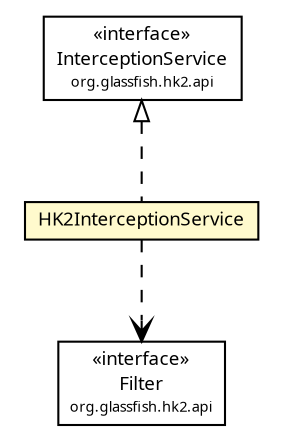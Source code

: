 #!/usr/local/bin/dot
#
# Class diagram 
# Generated by UMLGraph version R5_6-24-gf6e263 (http://www.umlgraph.org/)
#

digraph G {
	edge [fontname="Trebuchet MS",fontsize=10,labelfontname="Trebuchet MS",labelfontsize=10];
	node [fontname="Trebuchet MS",fontsize=10,shape=plaintext];
	nodesep=0.25;
	ranksep=0.5;
	// org.maxur.perfmodel.backend.service.HK2InterceptionService
	c796 [label=<<table title="org.maxur.perfmodel.backend.service.HK2InterceptionService" border="0" cellborder="1" cellspacing="0" cellpadding="2" port="p" bgcolor="lemonChiffon" href="./HK2InterceptionService.html">
		<tr><td><table border="0" cellspacing="0" cellpadding="1">
<tr><td align="center" balign="center"><font face="Trebuchet MS"> HK2InterceptionService </font></td></tr>
		</table></td></tr>
		</table>>, URL="./HK2InterceptionService.html", fontname="Trebuchet MS", fontcolor="black", fontsize=9.0];
	//org.maxur.perfmodel.backend.service.HK2InterceptionService implements org.glassfish.hk2.api.InterceptionService
	c809:p -> c796:p [dir=back,arrowtail=empty,style=dashed];
	// org.maxur.perfmodel.backend.service.HK2InterceptionService DEPEND org.glassfish.hk2.api.Filter
	c796:p -> c810:p [taillabel="", label="", headlabel="", fontname="Trebuchet MS", fontcolor="black", fontsize=10.0, color="black", arrowhead=open, style=dashed];
	// org.glassfish.hk2.api.Filter
	c810 [label=<<table title="org.glassfish.hk2.api.Filter" border="0" cellborder="1" cellspacing="0" cellpadding="2" port="p" href="http://java.sun.com/j2se/1.4.2/docs/api/org/glassfish/hk2/api/Filter.html">
		<tr><td><table border="0" cellspacing="0" cellpadding="1">
<tr><td align="center" balign="center"> &#171;interface&#187; </td></tr>
<tr><td align="center" balign="center"><font face="Trebuchet MS"> Filter </font></td></tr>
<tr><td align="center" balign="center"><font face="Trebuchet MS" point-size="7.0"> org.glassfish.hk2.api </font></td></tr>
		</table></td></tr>
		</table>>, URL="http://java.sun.com/j2se/1.4.2/docs/api/org/glassfish/hk2/api/Filter.html", fontname="Trebuchet MS", fontcolor="black", fontsize=9.0];
	// org.glassfish.hk2.api.InterceptionService
	c809 [label=<<table title="org.glassfish.hk2.api.InterceptionService" border="0" cellborder="1" cellspacing="0" cellpadding="2" port="p" href="http://java.sun.com/j2se/1.4.2/docs/api/org/glassfish/hk2/api/InterceptionService.html">
		<tr><td><table border="0" cellspacing="0" cellpadding="1">
<tr><td align="center" balign="center"> &#171;interface&#187; </td></tr>
<tr><td align="center" balign="center"><font face="Trebuchet MS"> InterceptionService </font></td></tr>
<tr><td align="center" balign="center"><font face="Trebuchet MS" point-size="7.0"> org.glassfish.hk2.api </font></td></tr>
		</table></td></tr>
		</table>>, URL="http://java.sun.com/j2se/1.4.2/docs/api/org/glassfish/hk2/api/InterceptionService.html", fontname="Trebuchet MS", fontcolor="black", fontsize=9.0];
}


